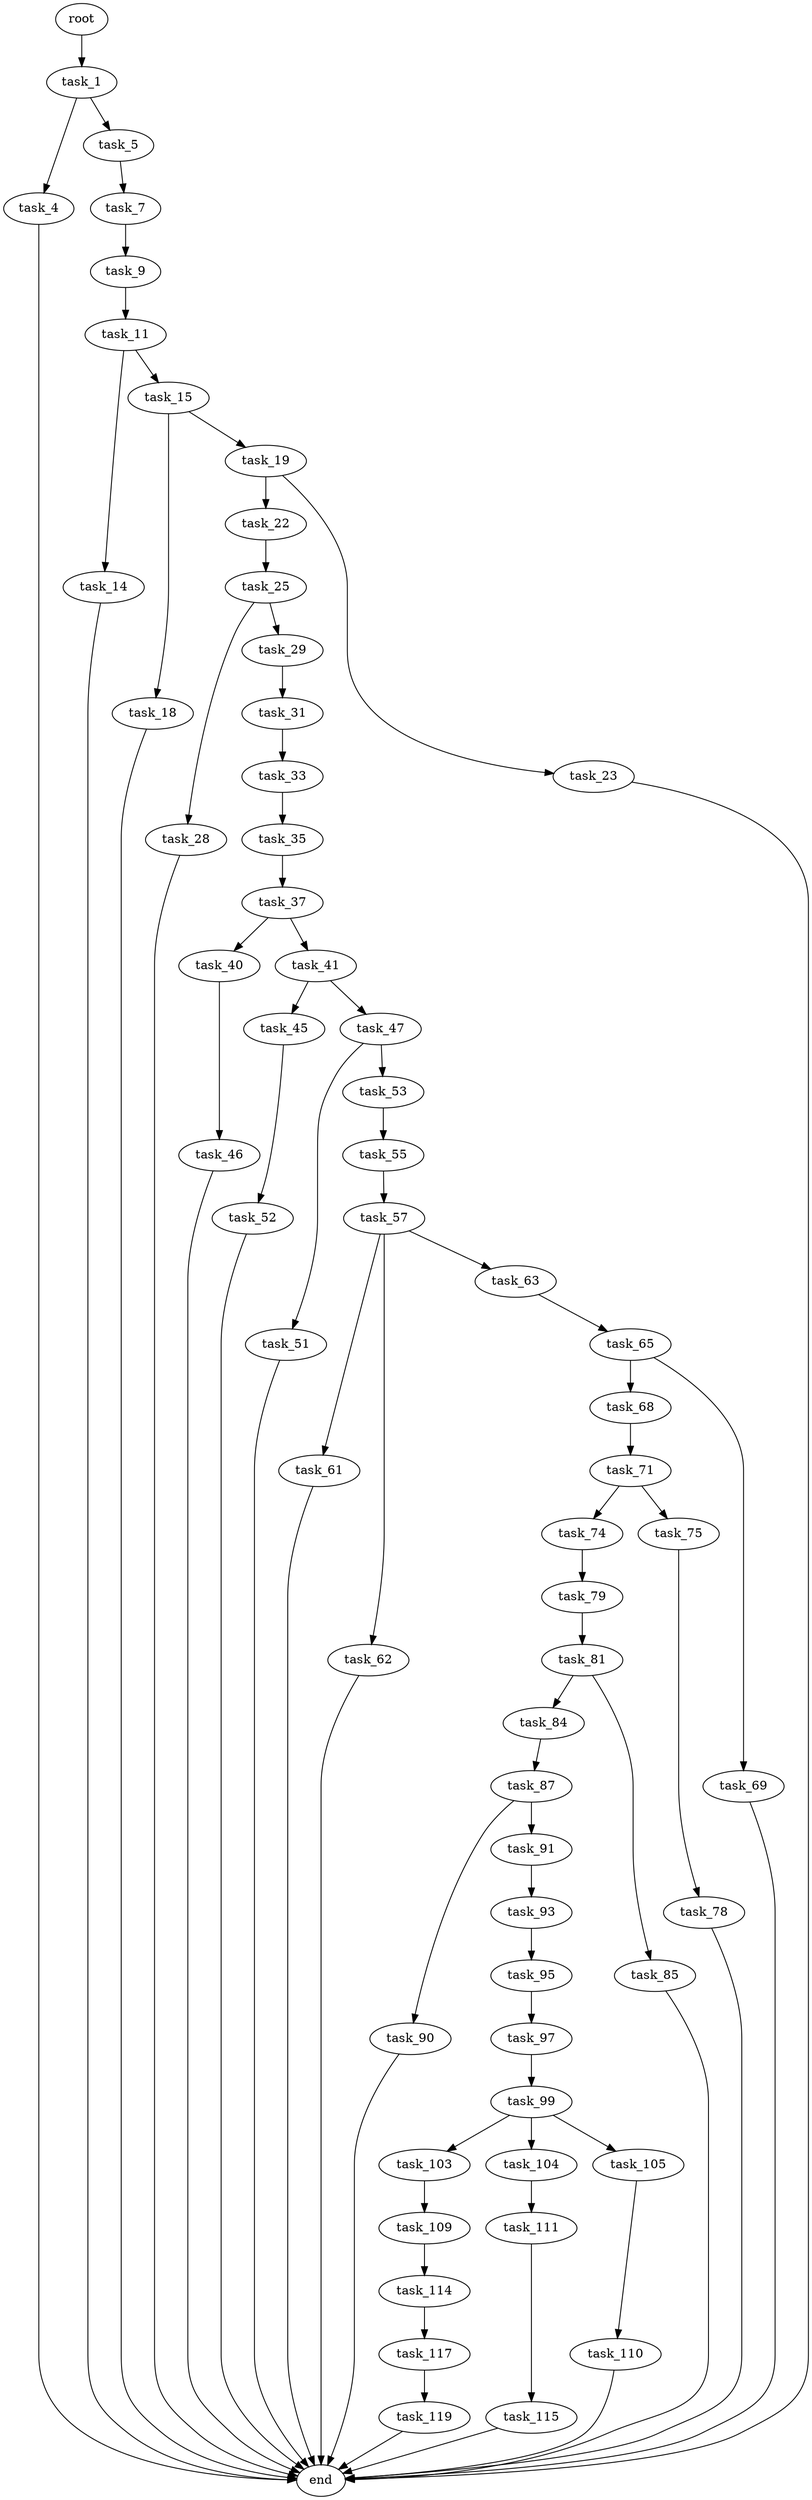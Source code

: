 digraph G {
  root [size="0.000000"];
  task_1 [size="8589934592.000000"];
  task_4 [size="68719476736.000000"];
  task_5 [size="9437742147.000000"];
  task_7 [size="183199425629.000000"];
  task_9 [size="43150081360.000000"];
  task_11 [size="231928233984.000000"];
  task_14 [size="10844670864.000000"];
  task_15 [size="43113796027.000000"];
  task_18 [size="218340849832.000000"];
  task_19 [size="89137905974.000000"];
  task_22 [size="53448868023.000000"];
  task_23 [size="231928233984.000000"];
  task_25 [size="5776944146.000000"];
  task_28 [size="2439556146.000000"];
  task_29 [size="143301337505.000000"];
  task_31 [size="3973133666.000000"];
  task_33 [size="474361804164.000000"];
  task_35 [size="190987969889.000000"];
  task_37 [size="198157438147.000000"];
  task_40 [size="7915182188.000000"];
  task_41 [size="28991029248.000000"];
  task_45 [size="1073741824000.000000"];
  task_46 [size="231928233984.000000"];
  task_47 [size="134217728000.000000"];
  task_51 [size="7031197969.000000"];
  task_52 [size="38471600353.000000"];
  task_53 [size="549755813888.000000"];
  task_55 [size="283997454564.000000"];
  task_57 [size="9141274377.000000"];
  task_61 [size="68719476736.000000"];
  task_62 [size="782757789696.000000"];
  task_63 [size="370495418387.000000"];
  task_65 [size="4252552819.000000"];
  task_68 [size="134217728000.000000"];
  task_69 [size="46522236463.000000"];
  task_71 [size="100461388767.000000"];
  task_74 [size="549755813888.000000"];
  task_75 [size="8589934592.000000"];
  task_78 [size="768350951896.000000"];
  task_79 [size="657404590698.000000"];
  task_81 [size="141551144318.000000"];
  task_84 [size="1073741824000.000000"];
  task_85 [size="549755813888.000000"];
  task_87 [size="25107371466.000000"];
  task_90 [size="429272638925.000000"];
  task_91 [size="8589934592.000000"];
  task_93 [size="782757789696.000000"];
  task_95 [size="33981809734.000000"];
  task_97 [size="101647560071.000000"];
  task_99 [size="7119390544.000000"];
  task_103 [size="4491035937.000000"];
  task_104 [size="77006000853.000000"];
  task_105 [size="234891313269.000000"];
  task_109 [size="68719476736.000000"];
  task_110 [size="549755813888.000000"];
  task_111 [size="1377709217780.000000"];
  task_114 [size="613711161.000000"];
  task_115 [size="15170169883.000000"];
  task_117 [size="351985854850.000000"];
  task_119 [size="3076972828.000000"];
  end [size="0.000000"];

  root -> task_1 [size="1.000000"];
  task_1 -> task_4 [size="33554432.000000"];
  task_1 -> task_5 [size="33554432.000000"];
  task_4 -> end [size="1.000000"];
  task_5 -> task_7 [size="209715200.000000"];
  task_7 -> task_9 [size="134217728.000000"];
  task_9 -> task_11 [size="33554432.000000"];
  task_11 -> task_14 [size="301989888.000000"];
  task_11 -> task_15 [size="301989888.000000"];
  task_14 -> end [size="1.000000"];
  task_15 -> task_18 [size="33554432.000000"];
  task_15 -> task_19 [size="33554432.000000"];
  task_18 -> end [size="1.000000"];
  task_19 -> task_22 [size="134217728.000000"];
  task_19 -> task_23 [size="134217728.000000"];
  task_22 -> task_25 [size="75497472.000000"];
  task_23 -> end [size="1.000000"];
  task_25 -> task_28 [size="301989888.000000"];
  task_25 -> task_29 [size="301989888.000000"];
  task_28 -> end [size="1.000000"];
  task_29 -> task_31 [size="134217728.000000"];
  task_31 -> task_33 [size="75497472.000000"];
  task_33 -> task_35 [size="679477248.000000"];
  task_35 -> task_37 [size="536870912.000000"];
  task_37 -> task_40 [size="134217728.000000"];
  task_37 -> task_41 [size="134217728.000000"];
  task_40 -> task_46 [size="301989888.000000"];
  task_41 -> task_45 [size="75497472.000000"];
  task_41 -> task_47 [size="75497472.000000"];
  task_45 -> task_52 [size="838860800.000000"];
  task_46 -> end [size="1.000000"];
  task_47 -> task_51 [size="209715200.000000"];
  task_47 -> task_53 [size="209715200.000000"];
  task_51 -> end [size="1.000000"];
  task_52 -> end [size="1.000000"];
  task_53 -> task_55 [size="536870912.000000"];
  task_55 -> task_57 [size="411041792.000000"];
  task_57 -> task_61 [size="209715200.000000"];
  task_57 -> task_62 [size="209715200.000000"];
  task_57 -> task_63 [size="209715200.000000"];
  task_61 -> end [size="1.000000"];
  task_62 -> end [size="1.000000"];
  task_63 -> task_65 [size="301989888.000000"];
  task_65 -> task_68 [size="75497472.000000"];
  task_65 -> task_69 [size="75497472.000000"];
  task_68 -> task_71 [size="209715200.000000"];
  task_69 -> end [size="1.000000"];
  task_71 -> task_74 [size="301989888.000000"];
  task_71 -> task_75 [size="301989888.000000"];
  task_74 -> task_79 [size="536870912.000000"];
  task_75 -> task_78 [size="33554432.000000"];
  task_78 -> end [size="1.000000"];
  task_79 -> task_81 [size="411041792.000000"];
  task_81 -> task_84 [size="411041792.000000"];
  task_81 -> task_85 [size="411041792.000000"];
  task_84 -> task_87 [size="838860800.000000"];
  task_85 -> end [size="1.000000"];
  task_87 -> task_90 [size="679477248.000000"];
  task_87 -> task_91 [size="679477248.000000"];
  task_90 -> end [size="1.000000"];
  task_91 -> task_93 [size="33554432.000000"];
  task_93 -> task_95 [size="679477248.000000"];
  task_95 -> task_97 [size="838860800.000000"];
  task_97 -> task_99 [size="75497472.000000"];
  task_99 -> task_103 [size="134217728.000000"];
  task_99 -> task_104 [size="134217728.000000"];
  task_99 -> task_105 [size="134217728.000000"];
  task_103 -> task_109 [size="75497472.000000"];
  task_104 -> task_111 [size="75497472.000000"];
  task_105 -> task_110 [size="209715200.000000"];
  task_109 -> task_114 [size="134217728.000000"];
  task_110 -> end [size="1.000000"];
  task_111 -> task_115 [size="838860800.000000"];
  task_114 -> task_117 [size="75497472.000000"];
  task_115 -> end [size="1.000000"];
  task_117 -> task_119 [size="301989888.000000"];
  task_119 -> end [size="1.000000"];
}
